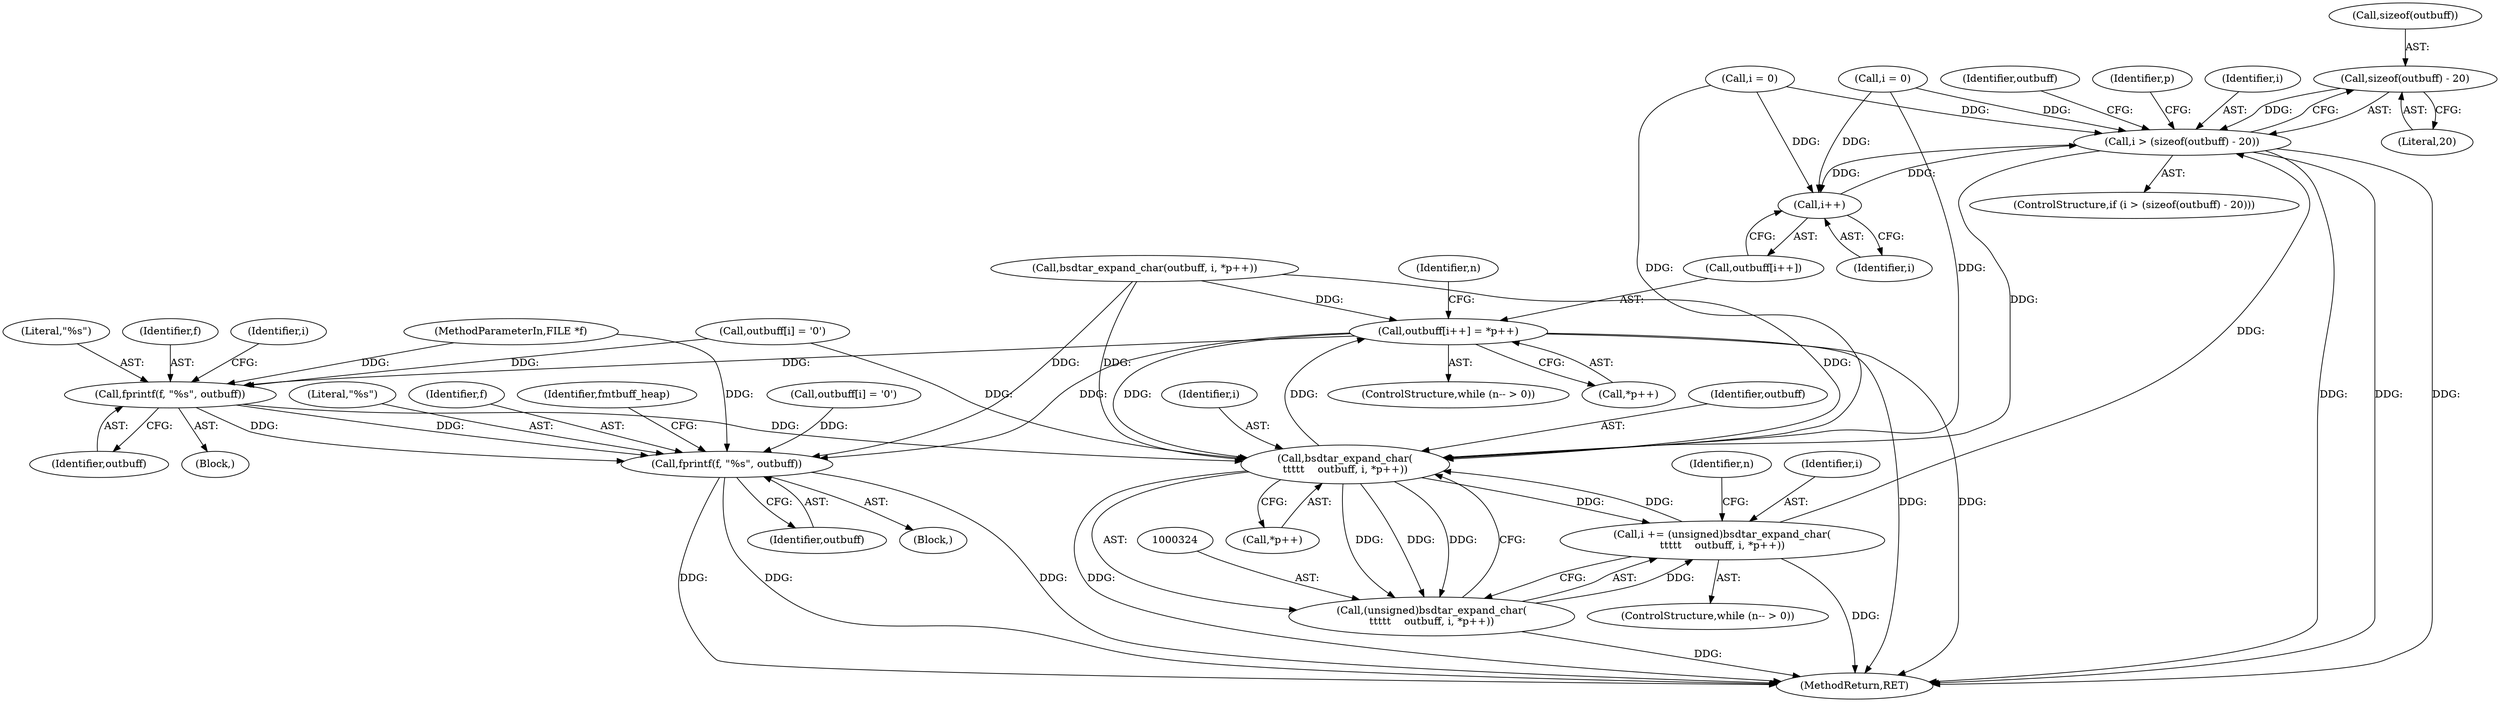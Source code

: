 digraph "0_libarchive_e37b620fe8f14535d737e89a4dcabaed4517bf1a@API" {
"1000334" [label="(Call,sizeof(outbuff) - 20)"];
"1000332" [label="(Call,i > (sizeof(outbuff) - 20))"];
"1000309" [label="(Call,i++)"];
"1000325" [label="(Call,bsdtar_expand_char(\n\t\t\t\t\t    outbuff, i, *p++))"];
"1000306" [label="(Call,outbuff[i++] = *p++)"];
"1000344" [label="(Call,fprintf(f, \"%s\", outbuff))"];
"1000356" [label="(Call,fprintf(f, \"%s\", outbuff))"];
"1000321" [label="(Call,i += (unsigned)bsdtar_expand_char(\n\t\t\t\t\t    outbuff, i, *p++))"];
"1000323" [label="(Call,(unsigned)bsdtar_expand_char(\n\t\t\t\t\t    outbuff, i, *p++))"];
"1000327" [label="(Identifier,i)"];
"1000348" [label="(Call,i = 0)"];
"1000325" [label="(Call,bsdtar_expand_char(\n\t\t\t\t\t    outbuff, i, *p++))"];
"1000326" [label="(Identifier,outbuff)"];
"1000307" [label="(Call,outbuff[i++])"];
"1000321" [label="(Call,i += (unsigned)bsdtar_expand_char(\n\t\t\t\t\t    outbuff, i, *p++))"];
"1000349" [label="(Identifier,i)"];
"1000345" [label="(Identifier,f)"];
"1000316" [label="(ControlStructure,while (n-- > 0))"];
"1000122" [label="(Block,)"];
"1000311" [label="(Call,*p++)"];
"1000319" [label="(Identifier,n)"];
"1000362" [label="(MethodReturn,RET)"];
"1000334" [label="(Call,sizeof(outbuff) - 20)"];
"1000335" [label="(Call,sizeof(outbuff))"];
"1000331" [label="(ControlStructure,if (i > (sizeof(outbuff) - 20)))"];
"1000332" [label="(Call,i > (sizeof(outbuff) - 20))"];
"1000301" [label="(ControlStructure,while (n-- > 0))"];
"1000323" [label="(Call,(unsigned)bsdtar_expand_char(\n\t\t\t\t\t    outbuff, i, *p++))"];
"1000120" [label="(MethodParameterIn,FILE *f)"];
"1000359" [label="(Identifier,outbuff)"];
"1000337" [label="(Literal,20)"];
"1000271" [label="(Call,i = 0)"];
"1000309" [label="(Call,i++)"];
"1000346" [label="(Literal,\"%s\")"];
"1000341" [label="(Identifier,outbuff)"];
"1000344" [label="(Call,fprintf(f, \"%s\", outbuff))"];
"1000304" [label="(Identifier,n)"];
"1000322" [label="(Identifier,i)"];
"1000347" [label="(Identifier,outbuff)"];
"1000338" [label="(Block,)"];
"1000358" [label="(Literal,\"%s\")"];
"1000306" [label="(Call,outbuff[i++] = *p++)"];
"1000280" [label="(Identifier,p)"];
"1000357" [label="(Identifier,f)"];
"1000333" [label="(Identifier,i)"];
"1000361" [label="(Identifier,fmtbuff_heap)"];
"1000339" [label="(Call,outbuff[i] = '\0')"];
"1000356" [label="(Call,fprintf(f, \"%s\", outbuff))"];
"1000259" [label="(Call,bsdtar_expand_char(outbuff, i, *p++))"];
"1000328" [label="(Call,*p++)"];
"1000310" [label="(Identifier,i)"];
"1000351" [label="(Call,outbuff[i] = '\0')"];
"1000334" -> "1000332"  [label="AST: "];
"1000334" -> "1000337"  [label="CFG: "];
"1000335" -> "1000334"  [label="AST: "];
"1000337" -> "1000334"  [label="AST: "];
"1000332" -> "1000334"  [label="CFG: "];
"1000334" -> "1000332"  [label="DDG: "];
"1000332" -> "1000331"  [label="AST: "];
"1000333" -> "1000332"  [label="AST: "];
"1000280" -> "1000332"  [label="CFG: "];
"1000341" -> "1000332"  [label="CFG: "];
"1000332" -> "1000362"  [label="DDG: "];
"1000332" -> "1000362"  [label="DDG: "];
"1000332" -> "1000362"  [label="DDG: "];
"1000332" -> "1000309"  [label="DDG: "];
"1000332" -> "1000325"  [label="DDG: "];
"1000309" -> "1000332"  [label="DDG: "];
"1000348" -> "1000332"  [label="DDG: "];
"1000321" -> "1000332"  [label="DDG: "];
"1000271" -> "1000332"  [label="DDG: "];
"1000309" -> "1000307"  [label="AST: "];
"1000309" -> "1000310"  [label="CFG: "];
"1000310" -> "1000309"  [label="AST: "];
"1000307" -> "1000309"  [label="CFG: "];
"1000348" -> "1000309"  [label="DDG: "];
"1000271" -> "1000309"  [label="DDG: "];
"1000325" -> "1000323"  [label="AST: "];
"1000325" -> "1000328"  [label="CFG: "];
"1000326" -> "1000325"  [label="AST: "];
"1000327" -> "1000325"  [label="AST: "];
"1000328" -> "1000325"  [label="AST: "];
"1000323" -> "1000325"  [label="CFG: "];
"1000325" -> "1000362"  [label="DDG: "];
"1000325" -> "1000306"  [label="DDG: "];
"1000325" -> "1000321"  [label="DDG: "];
"1000325" -> "1000323"  [label="DDG: "];
"1000325" -> "1000323"  [label="DDG: "];
"1000325" -> "1000323"  [label="DDG: "];
"1000259" -> "1000325"  [label="DDG: "];
"1000259" -> "1000325"  [label="DDG: "];
"1000306" -> "1000325"  [label="DDG: "];
"1000344" -> "1000325"  [label="DDG: "];
"1000339" -> "1000325"  [label="DDG: "];
"1000348" -> "1000325"  [label="DDG: "];
"1000321" -> "1000325"  [label="DDG: "];
"1000271" -> "1000325"  [label="DDG: "];
"1000306" -> "1000301"  [label="AST: "];
"1000306" -> "1000311"  [label="CFG: "];
"1000307" -> "1000306"  [label="AST: "];
"1000311" -> "1000306"  [label="AST: "];
"1000304" -> "1000306"  [label="CFG: "];
"1000306" -> "1000362"  [label="DDG: "];
"1000306" -> "1000362"  [label="DDG: "];
"1000259" -> "1000306"  [label="DDG: "];
"1000306" -> "1000344"  [label="DDG: "];
"1000306" -> "1000356"  [label="DDG: "];
"1000344" -> "1000338"  [label="AST: "];
"1000344" -> "1000347"  [label="CFG: "];
"1000345" -> "1000344"  [label="AST: "];
"1000346" -> "1000344"  [label="AST: "];
"1000347" -> "1000344"  [label="AST: "];
"1000349" -> "1000344"  [label="CFG: "];
"1000120" -> "1000344"  [label="DDG: "];
"1000339" -> "1000344"  [label="DDG: "];
"1000344" -> "1000356"  [label="DDG: "];
"1000344" -> "1000356"  [label="DDG: "];
"1000356" -> "1000122"  [label="AST: "];
"1000356" -> "1000359"  [label="CFG: "];
"1000357" -> "1000356"  [label="AST: "];
"1000358" -> "1000356"  [label="AST: "];
"1000359" -> "1000356"  [label="AST: "];
"1000361" -> "1000356"  [label="CFG: "];
"1000356" -> "1000362"  [label="DDG: "];
"1000356" -> "1000362"  [label="DDG: "];
"1000356" -> "1000362"  [label="DDG: "];
"1000120" -> "1000356"  [label="DDG: "];
"1000259" -> "1000356"  [label="DDG: "];
"1000351" -> "1000356"  [label="DDG: "];
"1000321" -> "1000316"  [label="AST: "];
"1000321" -> "1000323"  [label="CFG: "];
"1000322" -> "1000321"  [label="AST: "];
"1000323" -> "1000321"  [label="AST: "];
"1000319" -> "1000321"  [label="CFG: "];
"1000321" -> "1000362"  [label="DDG: "];
"1000323" -> "1000321"  [label="DDG: "];
"1000324" -> "1000323"  [label="AST: "];
"1000323" -> "1000362"  [label="DDG: "];
}
